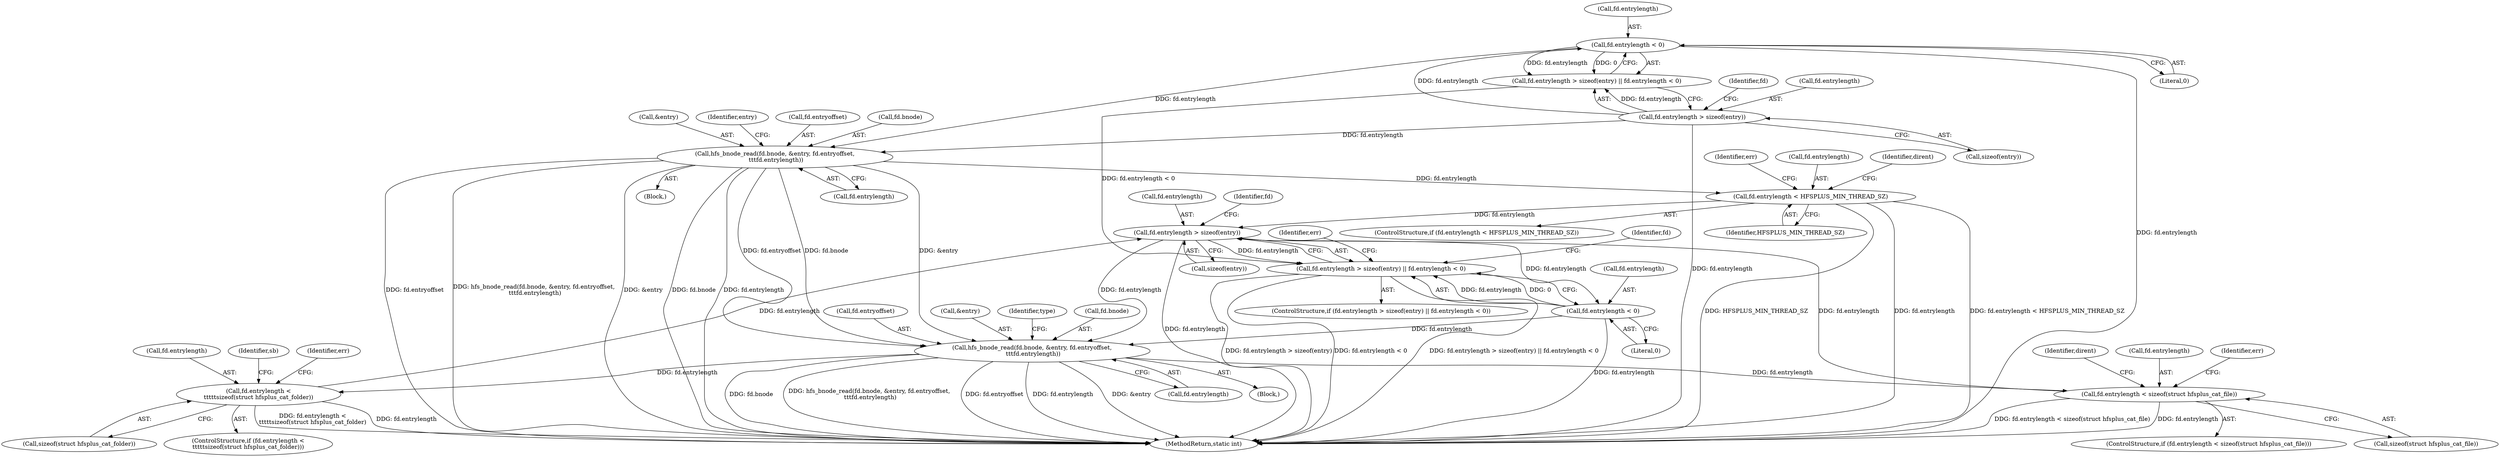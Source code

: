 digraph "0_linux_6f24f892871acc47b40dd594c63606a17c714f77_0@API" {
"1000214" [label="(Call,hfs_bnode_read(fd.bnode, &entry, fd.entryoffset,\n \t\t\tfd.entrylength))"];
"1000203" [label="(Call,fd.entrylength < 0)"];
"1000197" [label="(Call,fd.entrylength > sizeof(entry))"];
"1000240" [label="(Call,fd.entrylength < HFSPLUS_MIN_THREAD_SZ)"];
"1000315" [label="(Call,fd.entrylength > sizeof(entry))"];
"1000314" [label="(Call,fd.entrylength > sizeof(entry) || fd.entrylength < 0)"];
"1000321" [label="(Call,fd.entrylength < 0)"];
"1000332" [label="(Call,hfs_bnode_read(fd.bnode, &entry, fd.entryoffset,\n \t\t\tfd.entrylength))"];
"1000377" [label="(Call,fd.entrylength <\n\t\t\t\t\tsizeof(struct hfsplus_cat_folder))"];
"1000432" [label="(Call,fd.entrylength < sizeof(struct hfsplus_cat_file))"];
"1000214" [label="(Call,hfs_bnode_read(fd.bnode, &entry, fd.entryoffset,\n \t\t\tfd.entrylength))"];
"1000334" [label="(Identifier,fd)"];
"1000218" [label="(Call,&entry)"];
"1000341" [label="(Call,fd.entrylength)"];
"1000253" [label="(Identifier,dirent)"];
"1000314" [label="(Call,fd.entrylength > sizeof(entry) || fd.entrylength < 0)"];
"1000322" [label="(Call,fd.entrylength)"];
"1000385" [label="(Identifier,err)"];
"1000321" [label="(Call,fd.entrylength < 0)"];
"1000440" [label="(Identifier,err)"];
"1000336" [label="(Call,&entry)"];
"1000207" [label="(Literal,0)"];
"1000323" [label="(Identifier,fd)"];
"1000293" [label="(Block,)"];
"1000436" [label="(Call,sizeof(struct hfsplus_cat_file))"];
"1000381" [label="(Call,sizeof(struct hfsplus_cat_folder))"];
"1000325" [label="(Literal,0)"];
"1000432" [label="(Call,fd.entrylength < sizeof(struct hfsplus_cat_file))"];
"1000244" [label="(Identifier,HFSPLUS_MIN_THREAD_SZ)"];
"1000345" [label="(Identifier,type)"];
"1000203" [label="(Call,fd.entrylength < 0)"];
"1000328" [label="(Identifier,err)"];
"1000550" [label="(MethodReturn,static int)"];
"1000333" [label="(Call,fd.bnode)"];
"1000230" [label="(Identifier,entry)"];
"1000201" [label="(Call,sizeof(entry))"];
"1000431" [label="(ControlStructure,if (fd.entrylength < sizeof(struct hfsplus_cat_file)))"];
"1000247" [label="(Identifier,err)"];
"1000240" [label="(Call,fd.entrylength < HFSPLUS_MIN_THREAD_SZ)"];
"1000241" [label="(Call,fd.entrylength)"];
"1000220" [label="(Call,fd.entryoffset)"];
"1000313" [label="(ControlStructure,if (fd.entrylength > sizeof(entry) || fd.entrylength < 0))"];
"1000446" [label="(Identifier,dirent)"];
"1000433" [label="(Call,fd.entrylength)"];
"1000215" [label="(Call,fd.bnode)"];
"1000315" [label="(Call,fd.entrylength > sizeof(entry))"];
"1000378" [label="(Call,fd.entrylength)"];
"1000198" [label="(Call,fd.entrylength)"];
"1000332" [label="(Call,hfs_bnode_read(fd.bnode, &entry, fd.entryoffset,\n \t\t\tfd.entrylength))"];
"1000376" [label="(ControlStructure,if (fd.entrylength <\n\t\t\t\t\tsizeof(struct hfsplus_cat_folder)))"];
"1000196" [label="(Call,fd.entrylength > sizeof(entry) || fd.entrylength < 0)"];
"1000223" [label="(Call,fd.entrylength)"];
"1000319" [label="(Call,sizeof(entry))"];
"1000177" [label="(Block,)"];
"1000393" [label="(Identifier,sb)"];
"1000204" [label="(Call,fd.entrylength)"];
"1000205" [label="(Identifier,fd)"];
"1000377" [label="(Call,fd.entrylength <\n\t\t\t\t\tsizeof(struct hfsplus_cat_folder))"];
"1000338" [label="(Call,fd.entryoffset)"];
"1000197" [label="(Call,fd.entrylength > sizeof(entry))"];
"1000239" [label="(ControlStructure,if (fd.entrylength < HFSPLUS_MIN_THREAD_SZ))"];
"1000316" [label="(Call,fd.entrylength)"];
"1000214" -> "1000177"  [label="AST: "];
"1000214" -> "1000223"  [label="CFG: "];
"1000215" -> "1000214"  [label="AST: "];
"1000218" -> "1000214"  [label="AST: "];
"1000220" -> "1000214"  [label="AST: "];
"1000223" -> "1000214"  [label="AST: "];
"1000230" -> "1000214"  [label="CFG: "];
"1000214" -> "1000550"  [label="DDG: fd.entrylength"];
"1000214" -> "1000550"  [label="DDG: hfs_bnode_read(fd.bnode, &entry, fd.entryoffset,\n \t\t\tfd.entrylength)"];
"1000214" -> "1000550"  [label="DDG: &entry"];
"1000214" -> "1000550"  [label="DDG: fd.entryoffset"];
"1000214" -> "1000550"  [label="DDG: fd.bnode"];
"1000203" -> "1000214"  [label="DDG: fd.entrylength"];
"1000197" -> "1000214"  [label="DDG: fd.entrylength"];
"1000214" -> "1000240"  [label="DDG: fd.entrylength"];
"1000214" -> "1000332"  [label="DDG: fd.bnode"];
"1000214" -> "1000332"  [label="DDG: &entry"];
"1000214" -> "1000332"  [label="DDG: fd.entryoffset"];
"1000203" -> "1000196"  [label="AST: "];
"1000203" -> "1000207"  [label="CFG: "];
"1000204" -> "1000203"  [label="AST: "];
"1000207" -> "1000203"  [label="AST: "];
"1000196" -> "1000203"  [label="CFG: "];
"1000203" -> "1000550"  [label="DDG: fd.entrylength"];
"1000203" -> "1000196"  [label="DDG: fd.entrylength"];
"1000203" -> "1000196"  [label="DDG: 0"];
"1000197" -> "1000203"  [label="DDG: fd.entrylength"];
"1000197" -> "1000196"  [label="AST: "];
"1000197" -> "1000201"  [label="CFG: "];
"1000198" -> "1000197"  [label="AST: "];
"1000201" -> "1000197"  [label="AST: "];
"1000205" -> "1000197"  [label="CFG: "];
"1000196" -> "1000197"  [label="CFG: "];
"1000197" -> "1000550"  [label="DDG: fd.entrylength"];
"1000197" -> "1000196"  [label="DDG: fd.entrylength"];
"1000240" -> "1000239"  [label="AST: "];
"1000240" -> "1000244"  [label="CFG: "];
"1000241" -> "1000240"  [label="AST: "];
"1000244" -> "1000240"  [label="AST: "];
"1000247" -> "1000240"  [label="CFG: "];
"1000253" -> "1000240"  [label="CFG: "];
"1000240" -> "1000550"  [label="DDG: fd.entrylength < HFSPLUS_MIN_THREAD_SZ"];
"1000240" -> "1000550"  [label="DDG: HFSPLUS_MIN_THREAD_SZ"];
"1000240" -> "1000550"  [label="DDG: fd.entrylength"];
"1000240" -> "1000315"  [label="DDG: fd.entrylength"];
"1000315" -> "1000314"  [label="AST: "];
"1000315" -> "1000319"  [label="CFG: "];
"1000316" -> "1000315"  [label="AST: "];
"1000319" -> "1000315"  [label="AST: "];
"1000323" -> "1000315"  [label="CFG: "];
"1000314" -> "1000315"  [label="CFG: "];
"1000315" -> "1000550"  [label="DDG: fd.entrylength"];
"1000315" -> "1000314"  [label="DDG: fd.entrylength"];
"1000432" -> "1000315"  [label="DDG: fd.entrylength"];
"1000377" -> "1000315"  [label="DDG: fd.entrylength"];
"1000315" -> "1000321"  [label="DDG: fd.entrylength"];
"1000315" -> "1000332"  [label="DDG: fd.entrylength"];
"1000314" -> "1000313"  [label="AST: "];
"1000314" -> "1000321"  [label="CFG: "];
"1000321" -> "1000314"  [label="AST: "];
"1000328" -> "1000314"  [label="CFG: "];
"1000334" -> "1000314"  [label="CFG: "];
"1000314" -> "1000550"  [label="DDG: fd.entrylength > sizeof(entry)"];
"1000314" -> "1000550"  [label="DDG: fd.entrylength < 0"];
"1000314" -> "1000550"  [label="DDG: fd.entrylength > sizeof(entry) || fd.entrylength < 0"];
"1000321" -> "1000314"  [label="DDG: fd.entrylength"];
"1000321" -> "1000314"  [label="DDG: 0"];
"1000196" -> "1000314"  [label="DDG: fd.entrylength < 0"];
"1000321" -> "1000325"  [label="CFG: "];
"1000322" -> "1000321"  [label="AST: "];
"1000325" -> "1000321"  [label="AST: "];
"1000321" -> "1000550"  [label="DDG: fd.entrylength"];
"1000321" -> "1000332"  [label="DDG: fd.entrylength"];
"1000332" -> "1000293"  [label="AST: "];
"1000332" -> "1000341"  [label="CFG: "];
"1000333" -> "1000332"  [label="AST: "];
"1000336" -> "1000332"  [label="AST: "];
"1000338" -> "1000332"  [label="AST: "];
"1000341" -> "1000332"  [label="AST: "];
"1000345" -> "1000332"  [label="CFG: "];
"1000332" -> "1000550"  [label="DDG: &entry"];
"1000332" -> "1000550"  [label="DDG: fd.bnode"];
"1000332" -> "1000550"  [label="DDG: hfs_bnode_read(fd.bnode, &entry, fd.entryoffset,\n \t\t\tfd.entrylength)"];
"1000332" -> "1000550"  [label="DDG: fd.entryoffset"];
"1000332" -> "1000550"  [label="DDG: fd.entrylength"];
"1000332" -> "1000377"  [label="DDG: fd.entrylength"];
"1000332" -> "1000432"  [label="DDG: fd.entrylength"];
"1000377" -> "1000376"  [label="AST: "];
"1000377" -> "1000381"  [label="CFG: "];
"1000378" -> "1000377"  [label="AST: "];
"1000381" -> "1000377"  [label="AST: "];
"1000385" -> "1000377"  [label="CFG: "];
"1000393" -> "1000377"  [label="CFG: "];
"1000377" -> "1000550"  [label="DDG: fd.entrylength <\n\t\t\t\t\tsizeof(struct hfsplus_cat_folder)"];
"1000377" -> "1000550"  [label="DDG: fd.entrylength"];
"1000432" -> "1000431"  [label="AST: "];
"1000432" -> "1000436"  [label="CFG: "];
"1000433" -> "1000432"  [label="AST: "];
"1000436" -> "1000432"  [label="AST: "];
"1000440" -> "1000432"  [label="CFG: "];
"1000446" -> "1000432"  [label="CFG: "];
"1000432" -> "1000550"  [label="DDG: fd.entrylength < sizeof(struct hfsplus_cat_file)"];
"1000432" -> "1000550"  [label="DDG: fd.entrylength"];
}
